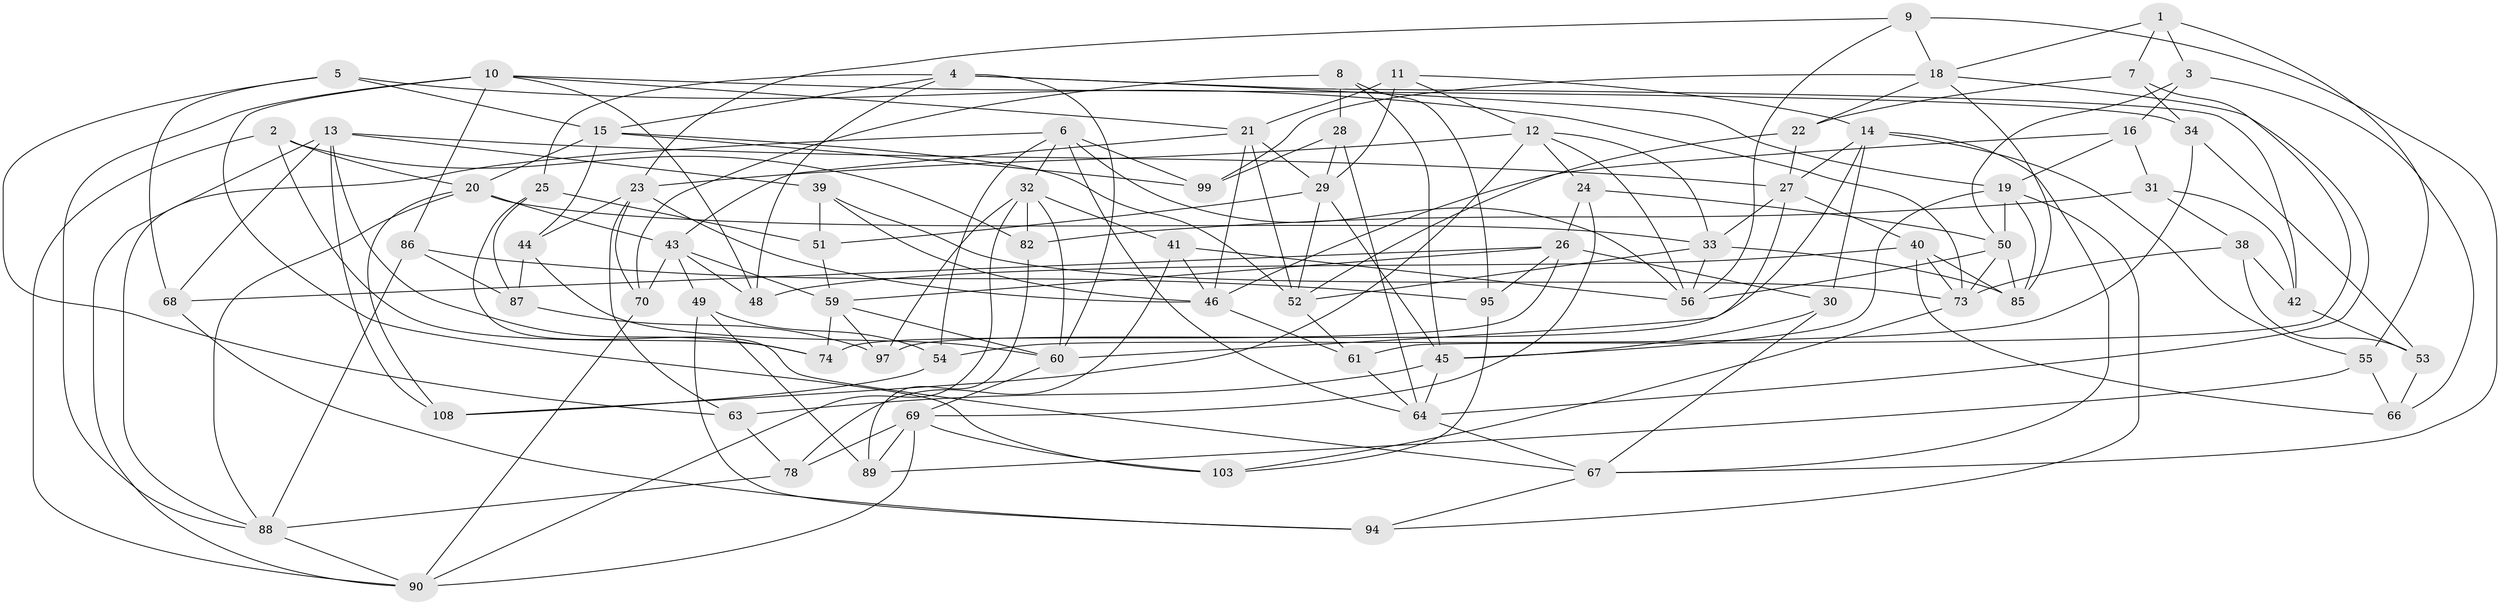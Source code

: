 // Generated by graph-tools (version 1.1) at 2025/24/03/03/25 07:24:25]
// undirected, 77 vertices, 186 edges
graph export_dot {
graph [start="1"]
  node [color=gray90,style=filled];
  1;
  2;
  3;
  4 [super="+17"];
  5;
  6 [super="+110"];
  7;
  8;
  9;
  10 [super="+35"];
  11;
  12 [super="+71"];
  13 [super="+36"];
  14 [super="+57"];
  15 [super="+58"];
  16;
  18 [super="+100"];
  19 [super="+109"];
  20 [super="+104"];
  21 [super="+107"];
  22;
  23 [super="+84"];
  24;
  25;
  26 [super="+91"];
  27 [super="+77"];
  28;
  29 [super="+75"];
  30;
  31;
  32 [super="+101"];
  33 [super="+37"];
  34;
  38;
  39;
  40 [super="+80"];
  41;
  42;
  43 [super="+65"];
  44;
  45 [super="+47"];
  46 [super="+72"];
  48;
  49;
  50 [super="+62"];
  51;
  52 [super="+102"];
  53;
  54;
  55;
  56 [super="+83"];
  59 [super="+76"];
  60 [super="+105"];
  61;
  63;
  64 [super="+79"];
  66;
  67 [super="+96"];
  68;
  69 [super="+81"];
  70;
  73 [super="+92"];
  74;
  78;
  82;
  85 [super="+98"];
  86;
  87;
  88 [super="+106"];
  89;
  90 [super="+93"];
  94;
  95;
  97;
  99;
  103;
  108;
  1 -- 3;
  1 -- 7;
  1 -- 55;
  1 -- 18;
  2 -- 20;
  2 -- 90;
  2 -- 74;
  2 -- 82;
  3 -- 50;
  3 -- 16;
  3 -- 66;
  4 -- 15;
  4 -- 42;
  4 -- 48;
  4 -- 25;
  4 -- 60;
  4 -- 19;
  5 -- 68;
  5 -- 63;
  5 -- 73;
  5 -- 15;
  6 -- 99;
  6 -- 32;
  6 -- 56;
  6 -- 54;
  6 -- 64;
  6 -- 88;
  7 -- 34;
  7 -- 22;
  7 -- 61;
  8 -- 28;
  8 -- 70;
  8 -- 45;
  8 -- 95;
  9 -- 67;
  9 -- 23;
  9 -- 18;
  9 -- 56;
  10 -- 88;
  10 -- 103;
  10 -- 34;
  10 -- 48;
  10 -- 21;
  10 -- 86;
  11 -- 14;
  11 -- 12;
  11 -- 21;
  11 -- 29;
  12 -- 33;
  12 -- 24;
  12 -- 56;
  12 -- 108;
  12 -- 23;
  13 -- 68;
  13 -- 27;
  13 -- 74;
  13 -- 90;
  13 -- 108;
  13 -- 39;
  14 -- 30;
  14 -- 97;
  14 -- 55;
  14 -- 67;
  14 -- 27;
  15 -- 44;
  15 -- 52;
  15 -- 99;
  15 -- 20;
  16 -- 31;
  16 -- 46;
  16 -- 19;
  18 -- 99;
  18 -- 22;
  18 -- 64;
  18 -- 85;
  19 -- 94;
  19 -- 45;
  19 -- 50;
  19 -- 85;
  20 -- 88;
  20 -- 108;
  20 -- 33;
  20 -- 43;
  21 -- 52;
  21 -- 46;
  21 -- 43;
  21 -- 29;
  22 -- 27;
  22 -- 52;
  23 -- 46;
  23 -- 44;
  23 -- 63;
  23 -- 70;
  24 -- 50;
  24 -- 69;
  24 -- 26;
  25 -- 67;
  25 -- 51;
  25 -- 87;
  26 -- 30;
  26 -- 95;
  26 -- 74;
  26 -- 59;
  26 -- 68;
  27 -- 40;
  27 -- 60;
  27 -- 33;
  28 -- 29;
  28 -- 99;
  28 -- 64;
  29 -- 51;
  29 -- 52;
  29 -- 45;
  30 -- 45;
  30 -- 67;
  31 -- 42;
  31 -- 82;
  31 -- 38;
  32 -- 90;
  32 -- 82;
  32 -- 41;
  32 -- 60;
  32 -- 97;
  33 -- 56;
  33 -- 52;
  33 -- 85;
  34 -- 54;
  34 -- 53;
  38 -- 53;
  38 -- 42;
  38 -- 73;
  39 -- 51;
  39 -- 73;
  39 -- 46;
  40 -- 85 [weight=2];
  40 -- 73;
  40 -- 48;
  40 -- 66;
  41 -- 78;
  41 -- 46;
  41 -- 56;
  42 -- 53;
  43 -- 49;
  43 -- 70;
  43 -- 48;
  43 -- 59;
  44 -- 87;
  44 -- 60;
  45 -- 64;
  45 -- 63;
  46 -- 61;
  49 -- 54;
  49 -- 94;
  49 -- 89;
  50 -- 56;
  50 -- 73;
  50 -- 85;
  51 -- 59;
  52 -- 61;
  53 -- 66;
  54 -- 108;
  55 -- 66;
  55 -- 89;
  59 -- 97;
  59 -- 74;
  59 -- 60;
  60 -- 69;
  61 -- 64;
  63 -- 78;
  64 -- 67;
  67 -- 94;
  68 -- 94;
  69 -- 103;
  69 -- 89;
  69 -- 90;
  69 -- 78;
  70 -- 90;
  73 -- 103;
  78 -- 88;
  82 -- 89;
  86 -- 95;
  86 -- 88;
  86 -- 87;
  87 -- 97;
  88 -- 90;
  95 -- 103;
}
